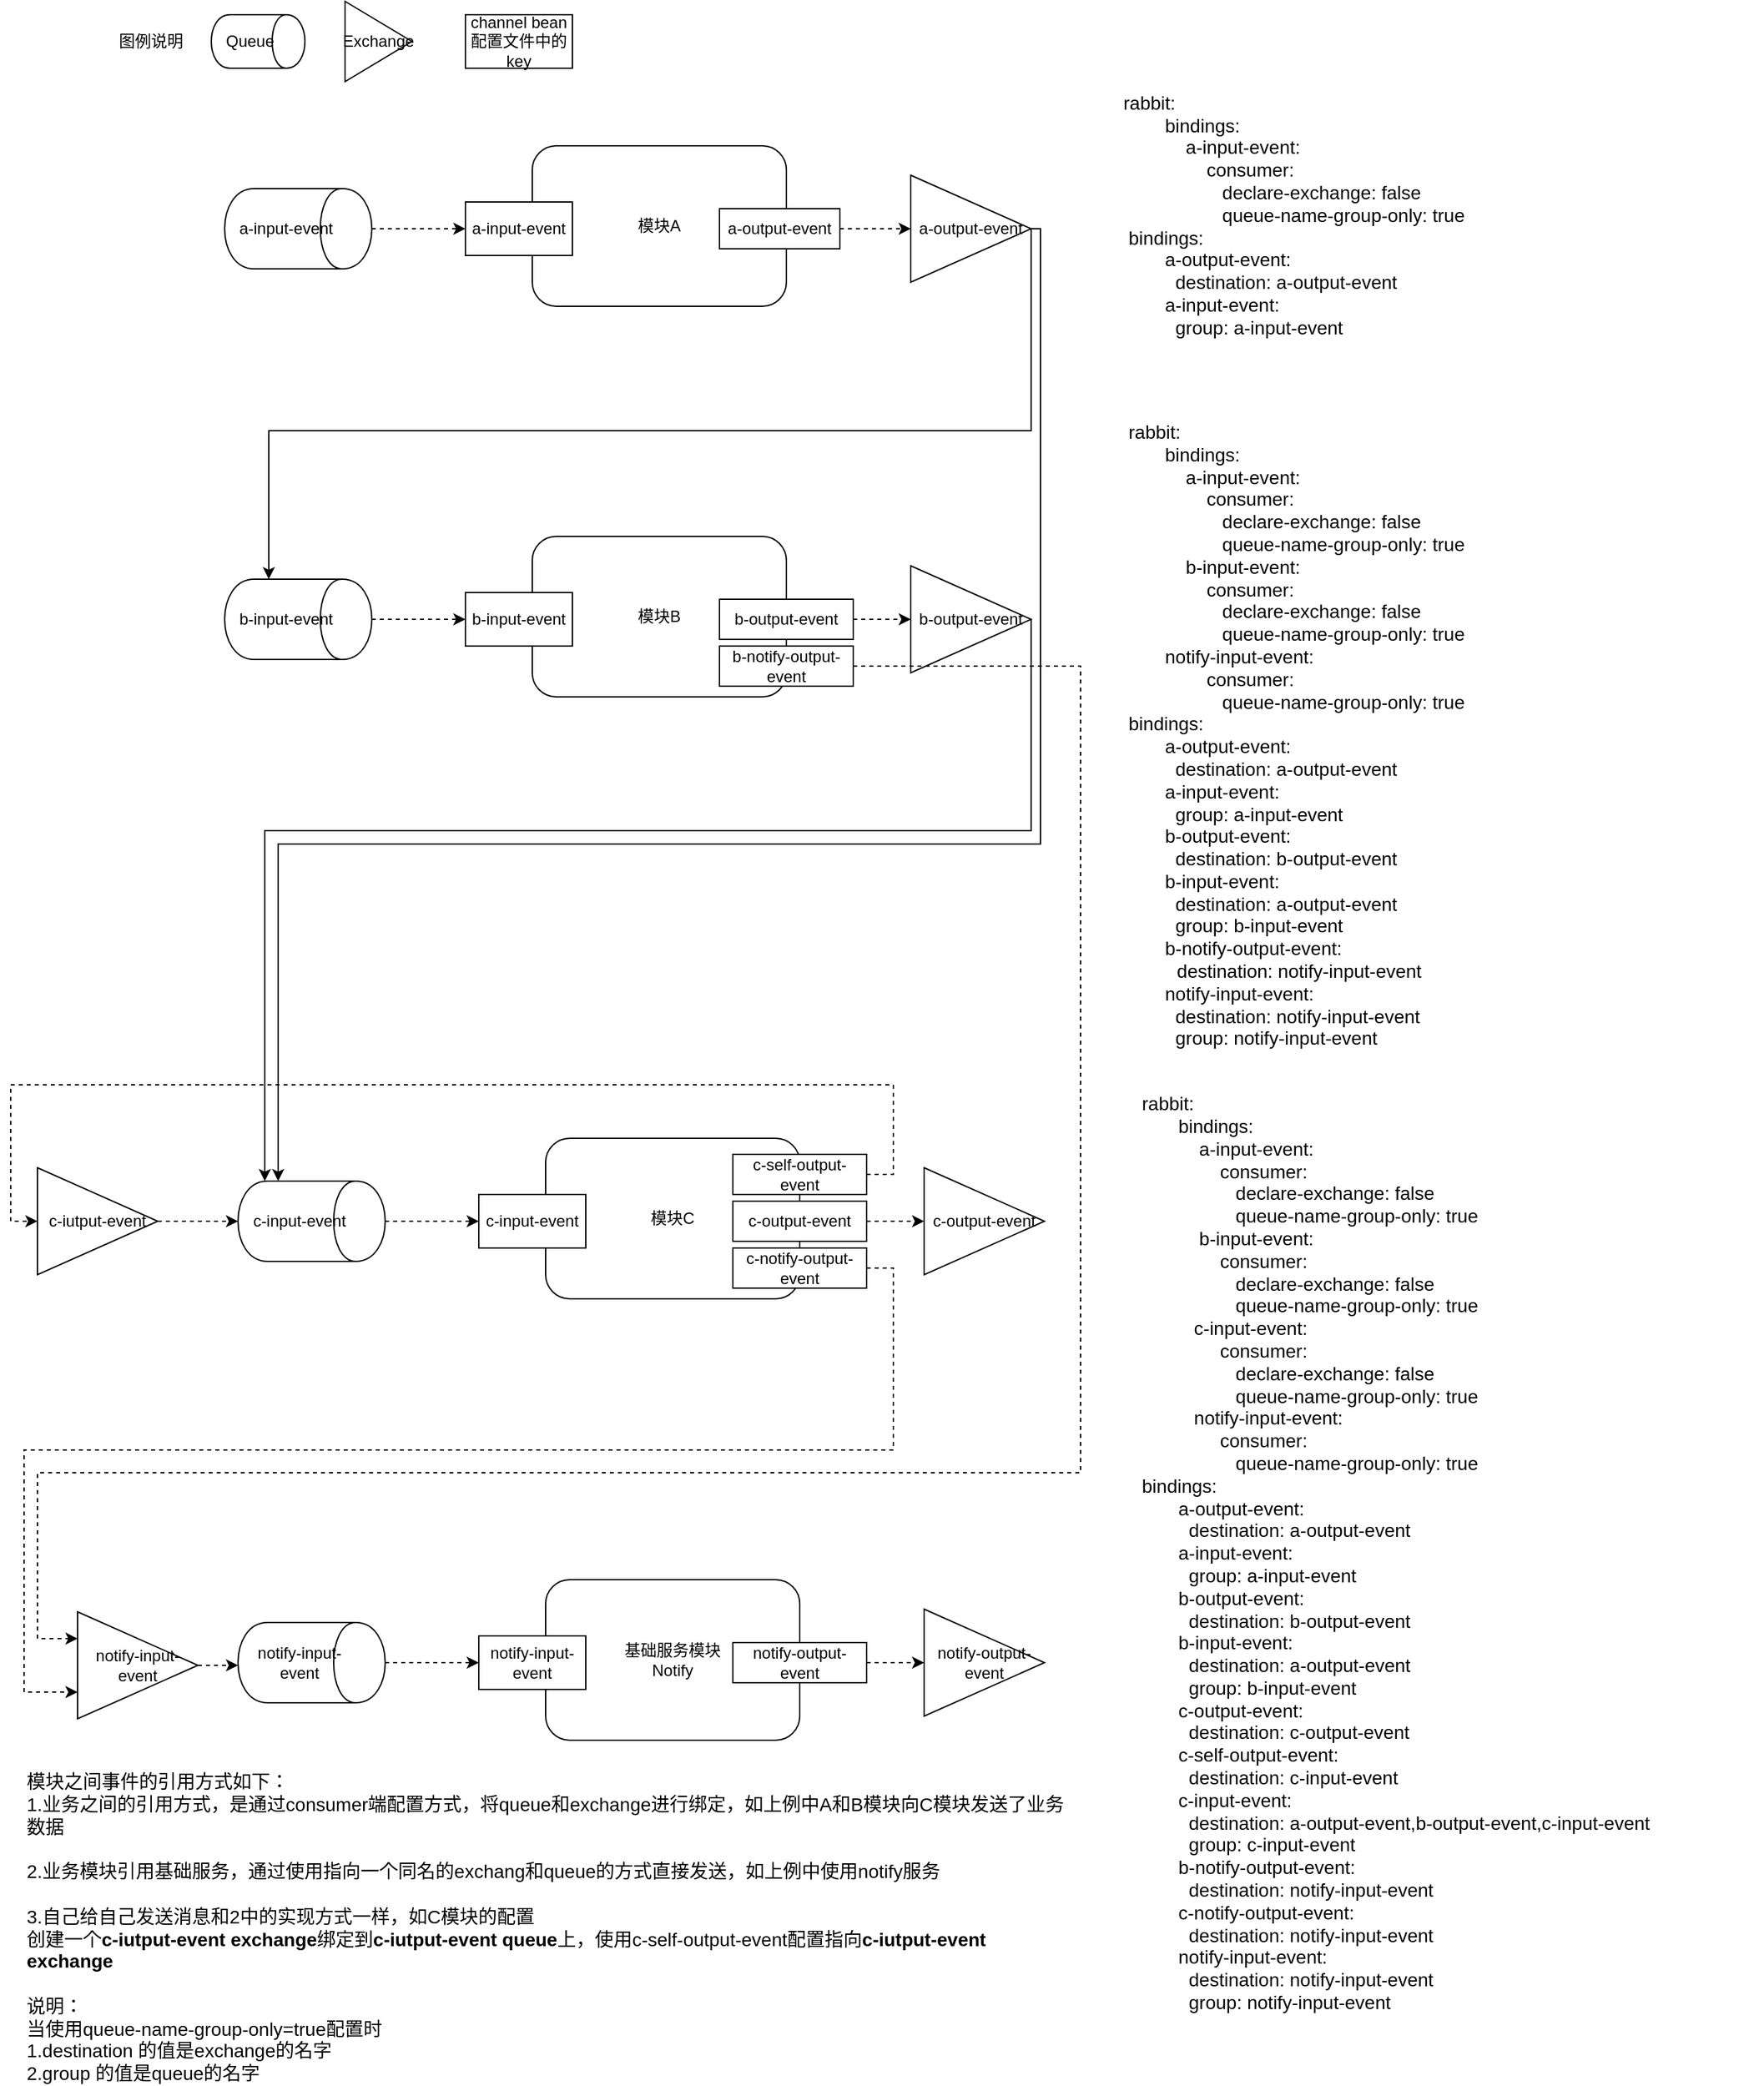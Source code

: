 <mxfile version="12.7.9" type="device"><diagram id="xew1gXW9oltt89cTdwC0" name="RabbitMq使用规范"><mxGraphModel dx="3620" dy="2632" grid="1" gridSize="10" guides="1" tooltips="1" connect="1" arrows="1" fold="1" page="1" pageScale="1" pageWidth="2882" pageHeight="2527" math="0" shadow="0"><root><mxCell id="0"/><mxCell id="1" parent="0"/><mxCell id="jXvDGB9LFfoj7KR0vowH-1" value="模块A" style="rounded=1;whiteSpace=wrap;html=1;" vertex="1" parent="1"><mxGeometry x="820" y="308" width="190" height="120" as="geometry"/></mxCell><mxCell id="jXvDGB9LFfoj7KR0vowH-2" style="edgeStyle=orthogonalEdgeStyle;rounded=0;orthogonalLoop=1;jettySize=auto;html=1;exitX=1;exitY=0.5;exitDx=0;exitDy=0;entryX=0;entryY=0.7;entryDx=0;entryDy=0;" edge="1" parent="1" source="jXvDGB9LFfoj7KR0vowH-4" target="jXvDGB9LFfoj7KR0vowH-17"><mxGeometry relative="1" as="geometry"><Array as="points"><mxPoint x="1193" y="521"/><mxPoint x="623" y="521"/></Array></mxGeometry></mxCell><mxCell id="jXvDGB9LFfoj7KR0vowH-3" style="edgeStyle=orthogonalEdgeStyle;rounded=0;orthogonalLoop=1;jettySize=auto;html=1;exitX=1;exitY=0.5;exitDx=0;exitDy=0;" edge="1" parent="1" source="jXvDGB9LFfoj7KR0vowH-4" target="jXvDGB9LFfoj7KR0vowH-24"><mxGeometry relative="1" as="geometry"><Array as="points"><mxPoint x="1200" y="370"/><mxPoint x="1200" y="830"/><mxPoint x="630" y="830"/></Array></mxGeometry></mxCell><mxCell id="jXvDGB9LFfoj7KR0vowH-4" value="a-output-event" style="triangle;whiteSpace=wrap;html=1;" vertex="1" parent="1"><mxGeometry x="1103" y="330" width="90" height="80" as="geometry"/></mxCell><mxCell id="jXvDGB9LFfoj7KR0vowH-5" style="edgeStyle=orthogonalEdgeStyle;rounded=0;orthogonalLoop=1;jettySize=auto;html=1;exitX=0.5;exitY=0;exitDx=0;exitDy=0;entryX=0;entryY=0.5;entryDx=0;entryDy=0;dashed=1;" edge="1" parent="1" source="jXvDGB9LFfoj7KR0vowH-6" target="jXvDGB9LFfoj7KR0vowH-10"><mxGeometry relative="1" as="geometry"/></mxCell><mxCell id="jXvDGB9LFfoj7KR0vowH-6" value="a-input-event" style="shape=cylinder;whiteSpace=wrap;html=1;boundedLbl=1;backgroundOutline=1;direction=south;" vertex="1" parent="1"><mxGeometry x="590" y="340" width="110" height="60" as="geometry"/></mxCell><mxCell id="jXvDGB9LFfoj7KR0vowH-7" value="Queue" style="shape=cylinder;whiteSpace=wrap;html=1;boundedLbl=1;backgroundOutline=1;direction=south;" vertex="1" parent="1"><mxGeometry x="580" y="210" width="70" height="40" as="geometry"/></mxCell><mxCell id="jXvDGB9LFfoj7KR0vowH-8" value="Exchange" style="triangle;whiteSpace=wrap;html=1;" vertex="1" parent="1"><mxGeometry x="680" y="200" width="50" height="60" as="geometry"/></mxCell><mxCell id="jXvDGB9LFfoj7KR0vowH-9" value="图例说明" style="text;html=1;strokeColor=none;fillColor=none;align=center;verticalAlign=middle;whiteSpace=wrap;rounded=0;" vertex="1" parent="1"><mxGeometry x="500" y="220" width="70" height="20" as="geometry"/></mxCell><mxCell id="jXvDGB9LFfoj7KR0vowH-10" value="&lt;span style=&quot;white-space: normal&quot;&gt;a-input-event&lt;/span&gt;" style="rounded=0;whiteSpace=wrap;html=1;" vertex="1" parent="1"><mxGeometry x="770" y="350" width="80" height="40" as="geometry"/></mxCell><mxCell id="jXvDGB9LFfoj7KR0vowH-11" style="edgeStyle=orthogonalEdgeStyle;rounded=0;orthogonalLoop=1;jettySize=auto;html=1;exitX=1;exitY=0.5;exitDx=0;exitDy=0;entryX=0;entryY=0.5;entryDx=0;entryDy=0;dashed=1;" edge="1" parent="1" source="jXvDGB9LFfoj7KR0vowH-12" target="jXvDGB9LFfoj7KR0vowH-4"><mxGeometry relative="1" as="geometry"/></mxCell><mxCell id="jXvDGB9LFfoj7KR0vowH-12" value="&lt;span style=&quot;white-space: normal&quot;&gt;a-output-event&lt;/span&gt;" style="rounded=0;whiteSpace=wrap;html=1;" vertex="1" parent="1"><mxGeometry x="960" y="355" width="90" height="30" as="geometry"/></mxCell><mxCell id="jXvDGB9LFfoj7KR0vowH-13" value="模块B" style="rounded=1;whiteSpace=wrap;html=1;" vertex="1" parent="1"><mxGeometry x="820" y="600" width="190" height="120" as="geometry"/></mxCell><mxCell id="jXvDGB9LFfoj7KR0vowH-14" style="edgeStyle=orthogonalEdgeStyle;rounded=0;orthogonalLoop=1;jettySize=auto;html=1;exitX=1;exitY=0.5;exitDx=0;exitDy=0;" edge="1" parent="1" source="jXvDGB9LFfoj7KR0vowH-15" target="jXvDGB9LFfoj7KR0vowH-24"><mxGeometry relative="1" as="geometry"><Array as="points"><mxPoint x="1193" y="820"/><mxPoint x="620" y="820"/></Array></mxGeometry></mxCell><mxCell id="jXvDGB9LFfoj7KR0vowH-15" value="b-output-event" style="triangle;whiteSpace=wrap;html=1;" vertex="1" parent="1"><mxGeometry x="1103" y="622" width="90" height="80" as="geometry"/></mxCell><mxCell id="jXvDGB9LFfoj7KR0vowH-16" style="edgeStyle=orthogonalEdgeStyle;rounded=0;orthogonalLoop=1;jettySize=auto;html=1;exitX=0.5;exitY=0;exitDx=0;exitDy=0;entryX=0;entryY=0.5;entryDx=0;entryDy=0;dashed=1;" edge="1" parent="1" source="jXvDGB9LFfoj7KR0vowH-17" target="jXvDGB9LFfoj7KR0vowH-18"><mxGeometry relative="1" as="geometry"/></mxCell><mxCell id="jXvDGB9LFfoj7KR0vowH-17" value="b-input-event" style="shape=cylinder;whiteSpace=wrap;html=1;boundedLbl=1;backgroundOutline=1;direction=south;" vertex="1" parent="1"><mxGeometry x="590" y="632" width="110" height="60" as="geometry"/></mxCell><mxCell id="jXvDGB9LFfoj7KR0vowH-18" value="&lt;span style=&quot;white-space: normal&quot;&gt;b-input-event&lt;/span&gt;" style="rounded=0;whiteSpace=wrap;html=1;" vertex="1" parent="1"><mxGeometry x="770" y="642" width="80" height="40" as="geometry"/></mxCell><mxCell id="jXvDGB9LFfoj7KR0vowH-19" style="edgeStyle=orthogonalEdgeStyle;rounded=0;orthogonalLoop=1;jettySize=auto;html=1;exitX=1;exitY=0.5;exitDx=0;exitDy=0;entryX=0;entryY=0.5;entryDx=0;entryDy=0;dashed=1;" edge="1" parent="1" source="jXvDGB9LFfoj7KR0vowH-20" target="jXvDGB9LFfoj7KR0vowH-15"><mxGeometry relative="1" as="geometry"/></mxCell><mxCell id="jXvDGB9LFfoj7KR0vowH-20" value="&lt;span style=&quot;white-space: normal&quot;&gt;b-output-event&lt;/span&gt;" style="rounded=0;whiteSpace=wrap;html=1;" vertex="1" parent="1"><mxGeometry x="960" y="647" width="100" height="30" as="geometry"/></mxCell><mxCell id="jXvDGB9LFfoj7KR0vowH-21" value="模块C" style="rounded=1;whiteSpace=wrap;html=1;" vertex="1" parent="1"><mxGeometry x="830" y="1050" width="190" height="120" as="geometry"/></mxCell><mxCell id="jXvDGB9LFfoj7KR0vowH-22" value="c-output-event" style="triangle;whiteSpace=wrap;html=1;" vertex="1" parent="1"><mxGeometry x="1113" y="1072" width="90" height="80" as="geometry"/></mxCell><mxCell id="jXvDGB9LFfoj7KR0vowH-23" style="edgeStyle=orthogonalEdgeStyle;rounded=0;orthogonalLoop=1;jettySize=auto;html=1;exitX=0.5;exitY=0;exitDx=0;exitDy=0;entryX=0;entryY=0.5;entryDx=0;entryDy=0;dashed=1;" edge="1" parent="1" source="jXvDGB9LFfoj7KR0vowH-24" target="jXvDGB9LFfoj7KR0vowH-25"><mxGeometry relative="1" as="geometry"/></mxCell><mxCell id="jXvDGB9LFfoj7KR0vowH-24" value="c-input-event" style="shape=cylinder;whiteSpace=wrap;html=1;boundedLbl=1;backgroundOutline=1;direction=south;" vertex="1" parent="1"><mxGeometry x="600" y="1082" width="110" height="60" as="geometry"/></mxCell><mxCell id="jXvDGB9LFfoj7KR0vowH-25" value="&lt;span style=&quot;white-space: normal&quot;&gt;c-input-event&lt;/span&gt;" style="rounded=0;whiteSpace=wrap;html=1;" vertex="1" parent="1"><mxGeometry x="780" y="1092" width="80" height="40" as="geometry"/></mxCell><mxCell id="jXvDGB9LFfoj7KR0vowH-26" style="edgeStyle=orthogonalEdgeStyle;rounded=0;orthogonalLoop=1;jettySize=auto;html=1;exitX=1;exitY=0.5;exitDx=0;exitDy=0;dashed=1;" edge="1" parent="1" source="jXvDGB9LFfoj7KR0vowH-27" target="jXvDGB9LFfoj7KR0vowH-22"><mxGeometry relative="1" as="geometry"/></mxCell><mxCell id="jXvDGB9LFfoj7KR0vowH-27" value="&lt;span style=&quot;white-space: normal&quot;&gt;c-output-event&lt;/span&gt;" style="rounded=0;whiteSpace=wrap;html=1;" vertex="1" parent="1"><mxGeometry x="970" y="1097" width="100" height="30" as="geometry"/></mxCell><mxCell id="jXvDGB9LFfoj7KR0vowH-28" value="&lt;div style=&quot;font-size: 14px&quot;&gt;&lt;div&gt;&lt;div&gt;&lt;font style=&quot;font-size: 14px&quot;&gt;rabbit:&lt;/font&gt;&lt;/div&gt;&lt;div&gt;&lt;font style=&quot;font-size: 14px&quot;&gt;&amp;nbsp; &amp;nbsp; &amp;nbsp; &amp;nbsp; bindings:&lt;/font&gt;&lt;/div&gt;&lt;/div&gt;&lt;div&gt;&lt;font style=&quot;font-size: 14px&quot;&gt;&amp;nbsp; &amp;nbsp; &amp;nbsp; &amp;nbsp; &amp;nbsp; &amp;nbsp; a-input-event:&lt;br&gt;&lt;/font&gt;&lt;/div&gt;&lt;div&gt;&lt;div&gt;&lt;font style=&quot;font-size: 14px&quot;&gt;&amp;nbsp; &amp;nbsp; &amp;nbsp; &amp;nbsp; &amp;nbsp; &amp;nbsp; &amp;nbsp; &amp;nbsp; consumer:&lt;/font&gt;&lt;/div&gt;&lt;div&gt;&lt;font style=&quot;font-size: 14px&quot;&gt;&amp;nbsp; &amp;nbsp; &amp;nbsp; &amp;nbsp; &amp;nbsp; &amp;nbsp; &amp;nbsp; &amp;nbsp; &amp;nbsp; &amp;nbsp;declare-exchange: false&lt;/font&gt;&lt;/div&gt;&lt;div&gt;&lt;font style=&quot;font-size: 14px&quot;&gt;&amp;nbsp; &amp;nbsp; &amp;nbsp; &amp;nbsp; &amp;nbsp; &amp;nbsp; &amp;nbsp; &amp;nbsp; &amp;nbsp; &amp;nbsp;queue-name-group-only: true&lt;/font&gt;&lt;/div&gt;&lt;/div&gt;&lt;/div&gt;&lt;div style=&quot;font-size: 14px&quot;&gt;&lt;font style=&quot;font-size: 14px&quot;&gt;&amp;nbsp;bindings:&lt;/font&gt;&lt;/div&gt;&lt;div style=&quot;font-size: 14px&quot;&gt;&lt;font style=&quot;font-size: 14px&quot;&gt;&amp;nbsp; &amp;nbsp; &amp;nbsp; &amp;nbsp; a-output-event:&lt;/font&gt;&lt;/div&gt;&lt;div style=&quot;font-size: 14px&quot;&gt;&lt;font style=&quot;font-size: 14px&quot;&gt;&amp;nbsp; &amp;nbsp; &amp;nbsp; &amp;nbsp; &amp;nbsp; destination: a-output-event&lt;/font&gt;&lt;/div&gt;&lt;div style=&quot;font-size: 14px&quot;&gt;&lt;font style=&quot;font-size: 14px&quot;&gt;&amp;nbsp; &amp;nbsp; &amp;nbsp; &amp;nbsp; a-input-event:&lt;/font&gt;&lt;/div&gt;&lt;div style=&quot;font-size: 14px&quot;&gt;&lt;font style=&quot;font-size: 14px&quot;&gt;&lt;span&gt;&amp;nbsp; &amp;nbsp; &amp;nbsp; &amp;nbsp; &amp;nbsp; group: a-input-event&lt;/span&gt;&lt;br&gt;&lt;/font&gt;&lt;/div&gt;&lt;div style=&quot;font-size: 14px&quot;&gt;&lt;br&gt;&lt;/div&gt;" style="text;html=1;strokeColor=none;fillColor=none;align=left;verticalAlign=middle;whiteSpace=wrap;rounded=0;" vertex="1" parent="1"><mxGeometry x="1260" y="291.5" width="330" height="153" as="geometry"/></mxCell><mxCell id="jXvDGB9LFfoj7KR0vowH-29" value="&lt;div style=&quot;font-size: 14px&quot;&gt;&lt;div&gt;&lt;font style=&quot;font-size: 14px&quot;&gt;&amp;nbsp;rabbit:&lt;/font&gt;&lt;/div&gt;&lt;div&gt;&lt;font style=&quot;font-size: 14px&quot;&gt;&amp;nbsp; &amp;nbsp; &amp;nbsp; &amp;nbsp; bindings:&lt;/font&gt;&lt;/div&gt;&lt;/div&gt;&lt;div style=&quot;font-size: 14px&quot;&gt;&lt;div&gt;&lt;font style=&quot;font-size: 14px&quot;&gt;&amp;nbsp; &amp;nbsp; &amp;nbsp; &amp;nbsp; &amp;nbsp; &amp;nbsp; a-input-event:&lt;br&gt;&lt;/font&gt;&lt;/div&gt;&lt;div&gt;&lt;div&gt;&lt;font style=&quot;font-size: 14px&quot;&gt;&amp;nbsp; &amp;nbsp; &amp;nbsp; &amp;nbsp; &amp;nbsp; &amp;nbsp; &amp;nbsp; &amp;nbsp; consumer:&lt;/font&gt;&lt;/div&gt;&lt;div&gt;&lt;font style=&quot;font-size: 14px&quot;&gt;&amp;nbsp; &amp;nbsp; &amp;nbsp; &amp;nbsp; &amp;nbsp; &amp;nbsp; &amp;nbsp; &amp;nbsp; &amp;nbsp; &amp;nbsp;declare-exchange: false&lt;/font&gt;&lt;/div&gt;&lt;div&gt;&lt;font style=&quot;font-size: 14px&quot;&gt;&amp;nbsp; &amp;nbsp; &amp;nbsp; &amp;nbsp; &amp;nbsp; &amp;nbsp; &amp;nbsp; &amp;nbsp; &amp;nbsp; &amp;nbsp;queue-name-group-only: true&lt;/font&gt;&lt;/div&gt;&lt;/div&gt;&lt;/div&gt;&lt;div style=&quot;font-size: 14px&quot;&gt;&lt;font style=&quot;font-size: 14px&quot;&gt;&amp;nbsp; &amp;nbsp; &amp;nbsp; &amp;nbsp; &amp;nbsp; &amp;nbsp; b-input-event:&lt;br&gt;&lt;/font&gt;&lt;/div&gt;&lt;div style=&quot;font-size: 14px&quot;&gt;&lt;div&gt;&lt;font style=&quot;font-size: 14px&quot;&gt;&amp;nbsp; &amp;nbsp; &amp;nbsp; &amp;nbsp; &amp;nbsp; &amp;nbsp; &amp;nbsp; &amp;nbsp; consumer:&lt;/font&gt;&lt;/div&gt;&lt;div&gt;&lt;font style=&quot;font-size: 14px&quot;&gt;&amp;nbsp; &amp;nbsp; &amp;nbsp; &amp;nbsp; &amp;nbsp; &amp;nbsp; &amp;nbsp; &amp;nbsp; &amp;nbsp; &amp;nbsp;declare-exchange: false&lt;/font&gt;&lt;/div&gt;&lt;div&gt;&lt;font style=&quot;font-size: 14px&quot;&gt;&amp;nbsp; &amp;nbsp; &amp;nbsp; &amp;nbsp; &amp;nbsp; &amp;nbsp; &amp;nbsp; &amp;nbsp; &amp;nbsp; &amp;nbsp;queue-name-group-only: true&lt;/font&gt;&lt;/div&gt;&lt;/div&gt;&lt;div style=&quot;font-size: 14px&quot;&gt;&lt;div&gt;&lt;font style=&quot;font-size: 14px&quot;&gt;&amp;nbsp; &amp;nbsp; &amp;nbsp; &amp;nbsp; notify-input-event:&lt;/font&gt;&lt;/div&gt;&lt;div&gt;&lt;font style=&quot;font-size: 14px&quot;&gt;&lt;span&gt;&amp;nbsp; &amp;nbsp; &amp;nbsp; &amp;nbsp; &amp;nbsp; &amp;nbsp; &amp;nbsp; &amp;nbsp; consumer:&lt;/span&gt;&lt;br&gt;&lt;/font&gt;&lt;/div&gt;&lt;div&gt;&lt;div&gt;&lt;span&gt;&amp;nbsp; &amp;nbsp; &amp;nbsp; &amp;nbsp; &amp;nbsp; &amp;nbsp; &amp;nbsp; &amp;nbsp; &amp;nbsp; &amp;nbsp;queue-name-group-only: true&lt;/span&gt;&lt;br&gt;&lt;/div&gt;&lt;/div&gt;&lt;/div&gt;&lt;div style=&quot;font-size: 14px&quot;&gt;&lt;font style=&quot;font-size: 14px&quot;&gt;&amp;nbsp;bindings:&lt;/font&gt;&lt;/div&gt;&lt;div style=&quot;font-size: 14px&quot;&gt;&lt;font style=&quot;font-size: 14px&quot;&gt;&amp;nbsp; &amp;nbsp; &amp;nbsp; &amp;nbsp; a-output-event:&lt;/font&gt;&lt;/div&gt;&lt;div style=&quot;font-size: 14px&quot;&gt;&lt;font style=&quot;font-size: 14px&quot;&gt;&amp;nbsp; &amp;nbsp; &amp;nbsp; &amp;nbsp; &amp;nbsp; destination: a-output-event&lt;/font&gt;&lt;/div&gt;&lt;div style=&quot;font-size: 14px&quot;&gt;&lt;font style=&quot;font-size: 14px&quot;&gt;&amp;nbsp; &amp;nbsp; &amp;nbsp; &amp;nbsp; a-input-event:&lt;/font&gt;&lt;/div&gt;&lt;div style=&quot;font-size: 14px&quot;&gt;&lt;font style=&quot;font-size: 14px&quot;&gt;&amp;nbsp; &amp;nbsp; &amp;nbsp; &amp;nbsp; &amp;nbsp; group: a-input-event&lt;/font&gt;&lt;/div&gt;&lt;div style=&quot;font-size: 14px&quot;&gt;&lt;font style=&quot;font-size: 14px&quot;&gt;&lt;span&gt;&amp;nbsp; &amp;nbsp; &amp;nbsp; &amp;nbsp; b-output-event:&lt;/span&gt;&lt;br&gt;&lt;/font&gt;&lt;/div&gt;&lt;div style=&quot;font-size: 14px&quot;&gt;&lt;div&gt;&lt;font style=&quot;font-size: 14px&quot;&gt;&amp;nbsp; &amp;nbsp; &amp;nbsp; &amp;nbsp; &amp;nbsp; destination: b-output-event&lt;/font&gt;&lt;/div&gt;&lt;div&gt;&lt;font style=&quot;font-size: 14px&quot;&gt;&amp;nbsp; &amp;nbsp; &amp;nbsp; &amp;nbsp; b-input-event:&amp;nbsp;&lt;/font&gt;&lt;/div&gt;&lt;div&gt;&lt;font style=&quot;font-size: 14px&quot;&gt;&amp;nbsp; &amp;nbsp; &amp;nbsp; &amp;nbsp; &amp;nbsp; destination:&amp;nbsp;&lt;span&gt;a-output-event&lt;/span&gt;&lt;/font&gt;&lt;/div&gt;&lt;div&gt;&lt;font style=&quot;font-size: 14px&quot;&gt;&amp;nbsp; &amp;nbsp; &amp;nbsp; &amp;nbsp; &amp;nbsp; group:&amp;nbsp;&lt;span&gt;b-input-event&lt;/span&gt;&lt;/font&gt;&lt;/div&gt;&lt;div&gt;&lt;font style=&quot;font-size: 14px&quot;&gt;&lt;span style=&quot;text-align: center&quot;&gt;&amp;nbsp; &amp;nbsp; &amp;nbsp; &amp;nbsp; b-notify-output-event:&lt;/span&gt;&lt;span&gt;&lt;br&gt;&lt;/span&gt;&lt;/font&gt;&lt;/div&gt;&lt;div&gt;&lt;span style=&quot;text-align: center&quot;&gt;&lt;div&gt;&lt;font style=&quot;font-size: 14px&quot;&gt;&amp;nbsp; destination: notify-input-event&lt;/font&gt;&lt;/div&gt;&lt;/span&gt;&lt;/div&gt;&lt;div&gt;&lt;span&gt;&lt;font style=&quot;font-size: 14px&quot;&gt;&lt;div&gt;&amp;nbsp; &amp;nbsp; &amp;nbsp; &amp;nbsp; notify-input-event:&lt;/div&gt;&lt;div&gt;&lt;div&gt;&lt;span style=&quot;text-align: center&quot;&gt;&amp;nbsp; &amp;nbsp; &amp;nbsp; &amp;nbsp; &amp;nbsp; destination: notify-input-event&lt;/span&gt;&lt;/div&gt;&lt;div&gt;&lt;/div&gt;&lt;/div&gt;&lt;div&gt;&amp;nbsp; &amp;nbsp; &amp;nbsp; &amp;nbsp; &amp;nbsp; group: notify-input-event&lt;/div&gt;&lt;/font&gt;&lt;/span&gt;&lt;/div&gt;&lt;div&gt;&lt;br&gt;&lt;/div&gt;&lt;/div&gt;" style="text;html=1;strokeColor=none;fillColor=none;align=left;verticalAlign=middle;whiteSpace=wrap;rounded=0;" vertex="1" parent="1"><mxGeometry x="1260" y="622" width="350" height="270" as="geometry"/></mxCell><mxCell id="jXvDGB9LFfoj7KR0vowH-30" value="&lt;div style=&quot;font-size: 14px&quot;&gt;&lt;div&gt;&lt;font style=&quot;font-size: 14px&quot;&gt;&amp;nbsp;rabbit:&lt;/font&gt;&lt;/div&gt;&lt;div&gt;&lt;font style=&quot;font-size: 14px&quot;&gt;&amp;nbsp; &amp;nbsp; &amp;nbsp; &amp;nbsp; bindings:&lt;/font&gt;&lt;/div&gt;&lt;/div&gt;&lt;div style=&quot;font-size: 14px&quot;&gt;&lt;div&gt;&lt;font style=&quot;font-size: 14px&quot;&gt;&amp;nbsp; &amp;nbsp; &amp;nbsp; &amp;nbsp; &amp;nbsp; &amp;nbsp; a-input-event:&lt;br&gt;&lt;/font&gt;&lt;/div&gt;&lt;div&gt;&lt;div&gt;&lt;font style=&quot;font-size: 14px&quot;&gt;&amp;nbsp; &amp;nbsp; &amp;nbsp; &amp;nbsp; &amp;nbsp; &amp;nbsp; &amp;nbsp; &amp;nbsp; consumer:&lt;/font&gt;&lt;/div&gt;&lt;div&gt;&lt;font style=&quot;font-size: 14px&quot;&gt;&amp;nbsp; &amp;nbsp; &amp;nbsp; &amp;nbsp; &amp;nbsp; &amp;nbsp; &amp;nbsp; &amp;nbsp; &amp;nbsp; &amp;nbsp;declare-exchange: false&lt;/font&gt;&lt;/div&gt;&lt;div&gt;&lt;font style=&quot;font-size: 14px&quot;&gt;&amp;nbsp; &amp;nbsp; &amp;nbsp; &amp;nbsp; &amp;nbsp; &amp;nbsp; &amp;nbsp; &amp;nbsp; &amp;nbsp; &amp;nbsp;queue-name-group-only: true&lt;/font&gt;&lt;/div&gt;&lt;/div&gt;&lt;/div&gt;&lt;div style=&quot;font-size: 14px&quot;&gt;&lt;font style=&quot;font-size: 14px&quot;&gt;&amp;nbsp; &amp;nbsp; &amp;nbsp; &amp;nbsp; &amp;nbsp; &amp;nbsp; b-input-event:&lt;br&gt;&lt;/font&gt;&lt;/div&gt;&lt;div style=&quot;font-size: 14px&quot;&gt;&lt;div&gt;&lt;font style=&quot;font-size: 14px&quot;&gt;&amp;nbsp; &amp;nbsp; &amp;nbsp; &amp;nbsp; &amp;nbsp; &amp;nbsp; &amp;nbsp; &amp;nbsp; consumer:&lt;/font&gt;&lt;/div&gt;&lt;div&gt;&lt;font style=&quot;font-size: 14px&quot;&gt;&amp;nbsp; &amp;nbsp; &amp;nbsp; &amp;nbsp; &amp;nbsp; &amp;nbsp; &amp;nbsp; &amp;nbsp; &amp;nbsp; &amp;nbsp;declare-exchange: false&lt;/font&gt;&lt;/div&gt;&lt;div&gt;&lt;font style=&quot;font-size: 14px&quot;&gt;&amp;nbsp; &amp;nbsp; &amp;nbsp; &amp;nbsp; &amp;nbsp; &amp;nbsp; &amp;nbsp; &amp;nbsp; &amp;nbsp; &amp;nbsp;queue-name-group-only: true&lt;/font&gt;&lt;/div&gt;&lt;/div&gt;&lt;div style=&quot;font-size: 14px&quot;&gt;&lt;div&gt;&lt;font style=&quot;font-size: 14px&quot;&gt;&amp;nbsp; &amp;nbsp; &amp;nbsp; &amp;nbsp; &amp;nbsp; &amp;nbsp;c-input-event:&lt;br&gt;&lt;/font&gt;&lt;/div&gt;&lt;div&gt;&lt;div&gt;&lt;font style=&quot;font-size: 14px&quot;&gt;&amp;nbsp; &amp;nbsp; &amp;nbsp; &amp;nbsp; &amp;nbsp; &amp;nbsp; &amp;nbsp; &amp;nbsp; consumer:&lt;/font&gt;&lt;/div&gt;&lt;div&gt;&lt;font style=&quot;font-size: 14px&quot;&gt;&amp;nbsp; &amp;nbsp; &amp;nbsp; &amp;nbsp; &amp;nbsp; &amp;nbsp; &amp;nbsp; &amp;nbsp; &amp;nbsp; &amp;nbsp;declare-exchange: false&lt;/font&gt;&lt;/div&gt;&lt;div&gt;&lt;font style=&quot;font-size: 14px&quot;&gt;&amp;nbsp; &amp;nbsp; &amp;nbsp; &amp;nbsp; &amp;nbsp; &amp;nbsp; &amp;nbsp; &amp;nbsp; &amp;nbsp; &amp;nbsp;queue-name-group-only: true&lt;/font&gt;&lt;/div&gt;&lt;/div&gt;&lt;/div&gt;&lt;div style=&quot;font-size: 14px&quot;&gt;&lt;div&gt;&lt;font style=&quot;font-size: 14px&quot;&gt;&amp;nbsp; &amp;nbsp; &amp;nbsp; &amp;nbsp; &amp;nbsp; &amp;nbsp;notify-input-event:&lt;/font&gt;&lt;/div&gt;&lt;div&gt;&lt;font style=&quot;font-size: 14px&quot;&gt;&amp;nbsp; &amp;nbsp; &amp;nbsp; &amp;nbsp; &amp;nbsp; &amp;nbsp; &amp;nbsp; &amp;nbsp; consumer:&lt;br&gt;&lt;/font&gt;&lt;/div&gt;&lt;div&gt;&lt;div&gt;&lt;span&gt;&amp;nbsp; &amp;nbsp; &amp;nbsp; &amp;nbsp; &amp;nbsp; &amp;nbsp; &amp;nbsp; &amp;nbsp; &amp;nbsp; &amp;nbsp;queue-name-group-only: true&lt;/span&gt;&lt;br&gt;&lt;/div&gt;&lt;/div&gt;&lt;/div&gt;&lt;div style=&quot;font-size: 14px&quot;&gt;&lt;font style=&quot;font-size: 14px&quot;&gt;&amp;nbsp;bindings:&lt;/font&gt;&lt;/div&gt;&lt;div style=&quot;font-size: 14px&quot;&gt;&lt;font style=&quot;font-size: 14px&quot;&gt;&amp;nbsp; &amp;nbsp; &amp;nbsp; &amp;nbsp; a-output-event:&lt;/font&gt;&lt;/div&gt;&lt;div style=&quot;font-size: 14px&quot;&gt;&lt;font style=&quot;font-size: 14px&quot;&gt;&amp;nbsp; &amp;nbsp; &amp;nbsp; &amp;nbsp; &amp;nbsp; destination: a-output-event&lt;/font&gt;&lt;/div&gt;&lt;div style=&quot;font-size: 14px&quot;&gt;&lt;font style=&quot;font-size: 14px&quot;&gt;&amp;nbsp; &amp;nbsp; &amp;nbsp; &amp;nbsp; a-input-event:&lt;/font&gt;&lt;/div&gt;&lt;div style=&quot;font-size: 14px&quot;&gt;&lt;font style=&quot;font-size: 14px&quot;&gt;&amp;nbsp; &amp;nbsp; &amp;nbsp; &amp;nbsp; &amp;nbsp; group: a-input-event&lt;/font&gt;&lt;/div&gt;&lt;div style=&quot;font-size: 14px&quot;&gt;&lt;font style=&quot;font-size: 14px&quot;&gt;&lt;span&gt;&amp;nbsp; &amp;nbsp; &amp;nbsp; &amp;nbsp; b-output-event:&lt;/span&gt;&lt;br&gt;&lt;/font&gt;&lt;/div&gt;&lt;div style=&quot;font-size: 14px&quot;&gt;&lt;div&gt;&lt;font style=&quot;font-size: 14px&quot;&gt;&amp;nbsp; &amp;nbsp; &amp;nbsp; &amp;nbsp; &amp;nbsp; destination: b-output-event&lt;/font&gt;&lt;/div&gt;&lt;div&gt;&lt;font style=&quot;font-size: 14px&quot;&gt;&amp;nbsp; &amp;nbsp; &amp;nbsp; &amp;nbsp; b-input-event:&amp;nbsp;&lt;/font&gt;&lt;/div&gt;&lt;div&gt;&lt;font style=&quot;font-size: 14px&quot;&gt;&amp;nbsp; &amp;nbsp; &amp;nbsp; &amp;nbsp; &amp;nbsp; destination:&amp;nbsp;&lt;span&gt;a-output-event&lt;/span&gt;&lt;/font&gt;&lt;/div&gt;&lt;div&gt;&lt;font style=&quot;font-size: 14px&quot;&gt;&amp;nbsp; &amp;nbsp; &amp;nbsp; &amp;nbsp; &amp;nbsp; group:&amp;nbsp;&lt;span&gt;b-input-event&lt;/span&gt;&lt;/font&gt;&lt;/div&gt;&lt;div&gt;&lt;div&gt;&lt;font style=&quot;font-size: 14px&quot;&gt;&amp;nbsp; &amp;nbsp; &amp;nbsp; &amp;nbsp; c-output-event:&lt;br&gt;&lt;/font&gt;&lt;/div&gt;&lt;div&gt;&lt;div&gt;&lt;font style=&quot;font-size: 14px&quot;&gt;&amp;nbsp; &amp;nbsp; &amp;nbsp; &amp;nbsp; &amp;nbsp; destination: c-output-event&lt;/font&gt;&lt;/div&gt;&lt;div&gt;&lt;font style=&quot;font-size: 14px&quot;&gt;&lt;div&gt;&amp;nbsp; &amp;nbsp; &amp;nbsp; &amp;nbsp; c-self-output-event:&amp;nbsp;&lt;/div&gt;&lt;div&gt;&amp;nbsp; &amp;nbsp; &amp;nbsp; &amp;nbsp; &amp;nbsp;&amp;nbsp;&lt;span&gt;destination: c-input-event&lt;/span&gt;&lt;/div&gt;&lt;/font&gt;&lt;/div&gt;&lt;div&gt;&lt;font style=&quot;font-size: 14px&quot;&gt;&amp;nbsp; &amp;nbsp; &amp;nbsp; &amp;nbsp; c-input-event:&amp;nbsp;&lt;/font&gt;&lt;/div&gt;&lt;div&gt;&lt;font style=&quot;font-size: 14px&quot;&gt;&amp;nbsp; &amp;nbsp; &amp;nbsp; &amp;nbsp; &amp;nbsp; destination:&amp;nbsp;a-output-event,b-output-event,&lt;/font&gt;&lt;span&gt;c-input-event&lt;/span&gt;&lt;/div&gt;&lt;div&gt;&lt;font style=&quot;font-size: 14px&quot;&gt;&amp;nbsp; &amp;nbsp; &amp;nbsp; &amp;nbsp; &amp;nbsp; group: c-input-event&lt;/font&gt;&lt;/div&gt;&lt;/div&gt;&lt;/div&gt;&lt;/div&gt;&lt;div style=&quot;font-size: 14px&quot;&gt;&lt;div&gt;&lt;font style=&quot;font-size: 14px&quot;&gt;&lt;span style=&quot;text-align: center&quot;&gt;&amp;nbsp; &amp;nbsp; &amp;nbsp; &amp;nbsp; b-notify-output-event:&lt;/span&gt;&lt;br&gt;&lt;/font&gt;&lt;/div&gt;&lt;div&gt;&lt;span style=&quot;text-align: center&quot;&gt;&lt;font style=&quot;font-size: 14px&quot;&gt;&amp;nbsp; &amp;nbsp; &amp;nbsp; &amp;nbsp; &amp;nbsp; destination: notify-input-event&lt;/font&gt;&lt;/span&gt;&lt;/div&gt;&lt;div&gt;&lt;div&gt;&lt;span style=&quot;text-align: center&quot;&gt;&amp;nbsp; &amp;nbsp; &amp;nbsp; &amp;nbsp; c-notify-output-event:&lt;/span&gt;&lt;br&gt;&lt;/div&gt;&lt;div&gt;&lt;span style=&quot;text-align: center&quot;&gt;&amp;nbsp; &amp;nbsp; &amp;nbsp; &amp;nbsp; &amp;nbsp; destination: notify-input-event&lt;/span&gt;&lt;/div&gt;&lt;/div&gt;&lt;div&gt;&lt;div&gt;&lt;font style=&quot;font-size: 14px&quot;&gt;&amp;nbsp; &amp;nbsp; &amp;nbsp; &amp;nbsp; notify-input-event:&lt;/font&gt;&lt;/div&gt;&lt;div&gt;&lt;font style=&quot;font-size: 14px&quot;&gt;&lt;div&gt;&lt;span style=&quot;text-align: center&quot;&gt;&amp;nbsp; &amp;nbsp; &amp;nbsp; &amp;nbsp; &amp;nbsp; destination: notify-input-event&lt;/span&gt;&lt;/div&gt;&lt;div&gt;&lt;/div&gt;&lt;/font&gt;&lt;/div&gt;&lt;div&gt;&lt;font style=&quot;font-size: 14px&quot;&gt;&amp;nbsp; &amp;nbsp; &amp;nbsp; &amp;nbsp; &amp;nbsp; group: notify-input-event&lt;/font&gt;&lt;/div&gt;&lt;/div&gt;&lt;/div&gt;" style="text;html=1;strokeColor=none;fillColor=none;align=left;verticalAlign=middle;whiteSpace=wrap;rounded=0;" vertex="1" parent="1"><mxGeometry x="1270" y="1170" width="470" height="380" as="geometry"/></mxCell><mxCell id="jXvDGB9LFfoj7KR0vowH-31" value="&lt;font style=&quot;font-size: 14px&quot;&gt;模块之间事件的引用方式如下：&lt;br&gt;1.业务之间的引用方式，是通过consumer端配置方式，将queue和exchange进行绑定，如上例中A和B模块向C模块发送了业务数据&lt;br&gt;&lt;br&gt;2.业务模块引用基础服务，通过使用指向一个同名的exchang和queue的方式直接发送，如上例中使用notify服务&lt;br&gt;&lt;br&gt;3.自己给自己发送消息和2中的实现方式一样，如C模块的配置&lt;br&gt;创建一个&lt;span style=&quot;text-align: center&quot;&gt;&lt;b&gt;c-iutput-event exchange&lt;/b&gt;绑定到&lt;/span&gt;&lt;span style=&quot;text-align: center&quot;&gt;&lt;b&gt;c-iutput-event queue&lt;/b&gt;上，使用&lt;/span&gt;&lt;span style=&quot;text-align: center&quot;&gt;c-self-output-event配置指向&lt;/span&gt;&lt;span style=&quot;text-align: center&quot;&gt;&lt;b&gt;c-iutput-event exchange&lt;/b&gt;&lt;/span&gt;&lt;br&gt;&lt;br&gt;说明：&lt;br&gt;当使用queue-name-group-only=true配置时&lt;br&gt;&lt;div style=&quot;text-align: left&quot;&gt;&lt;span style=&quot;text-align: center&quot;&gt;1.destination 的值是exchange的名字&lt;/span&gt;&lt;/div&gt;&lt;div style=&quot;text-align: left&quot;&gt;&lt;span style=&quot;text-align: center&quot;&gt;2.group 的值是queue的名字&lt;/span&gt;&lt;/div&gt;&lt;/font&gt;" style="text;html=1;strokeColor=none;fillColor=none;align=left;verticalAlign=middle;whiteSpace=wrap;rounded=0;" vertex="1" parent="1"><mxGeometry x="440" y="1560" width="780" height="160" as="geometry"/></mxCell><mxCell id="jXvDGB9LFfoj7KR0vowH-32" value="基础服务模块&lt;br&gt;Notify" style="rounded=1;whiteSpace=wrap;html=1;" vertex="1" parent="1"><mxGeometry x="830" y="1380" width="190" height="120" as="geometry"/></mxCell><mxCell id="jXvDGB9LFfoj7KR0vowH-33" value="notify-output-event" style="triangle;whiteSpace=wrap;html=1;" vertex="1" parent="1"><mxGeometry x="1113" y="1402" width="90" height="80" as="geometry"/></mxCell><mxCell id="jXvDGB9LFfoj7KR0vowH-34" style="edgeStyle=orthogonalEdgeStyle;rounded=0;orthogonalLoop=1;jettySize=auto;html=1;exitX=0.5;exitY=0;exitDx=0;exitDy=0;entryX=0;entryY=0.5;entryDx=0;entryDy=0;dashed=1;" edge="1" parent="1" source="jXvDGB9LFfoj7KR0vowH-35" target="jXvDGB9LFfoj7KR0vowH-36"><mxGeometry relative="1" as="geometry"/></mxCell><mxCell id="jXvDGB9LFfoj7KR0vowH-35" value="notify-input-event" style="shape=cylinder;whiteSpace=wrap;html=1;boundedLbl=1;backgroundOutline=1;direction=south;" vertex="1" parent="1"><mxGeometry x="600" y="1412" width="110" height="60" as="geometry"/></mxCell><mxCell id="jXvDGB9LFfoj7KR0vowH-36" value="notify-input-event" style="rounded=0;whiteSpace=wrap;html=1;" vertex="1" parent="1"><mxGeometry x="780" y="1422" width="80" height="40" as="geometry"/></mxCell><mxCell id="jXvDGB9LFfoj7KR0vowH-37" style="edgeStyle=orthogonalEdgeStyle;rounded=0;orthogonalLoop=1;jettySize=auto;html=1;exitX=1;exitY=0.5;exitDx=0;exitDy=0;dashed=1;" edge="1" parent="1" source="jXvDGB9LFfoj7KR0vowH-38" target="jXvDGB9LFfoj7KR0vowH-33"><mxGeometry relative="1" as="geometry"/></mxCell><mxCell id="jXvDGB9LFfoj7KR0vowH-38" value="&lt;span style=&quot;white-space: normal&quot;&gt;notify-output-event&lt;/span&gt;" style="rounded=0;whiteSpace=wrap;html=1;" vertex="1" parent="1"><mxGeometry x="970" y="1427" width="100" height="30" as="geometry"/></mxCell><mxCell id="jXvDGB9LFfoj7KR0vowH-39" style="edgeStyle=orthogonalEdgeStyle;rounded=0;orthogonalLoop=1;jettySize=auto;html=1;exitX=1;exitY=0.5;exitDx=0;exitDy=0;dashed=1;entryX=0;entryY=0.25;entryDx=0;entryDy=0;" edge="1" parent="1" source="jXvDGB9LFfoj7KR0vowH-40" target="jXvDGB9LFfoj7KR0vowH-44"><mxGeometry relative="1" as="geometry"><mxPoint x="650" y="1410" as="targetPoint"/><Array as="points"><mxPoint x="1230" y="697"/><mxPoint x="1230" y="1300"/><mxPoint x="450" y="1300"/><mxPoint x="450" y="1424"/></Array></mxGeometry></mxCell><mxCell id="jXvDGB9LFfoj7KR0vowH-40" value="&lt;span style=&quot;white-space: normal&quot;&gt;b-notify-output-event&lt;/span&gt;" style="rounded=0;whiteSpace=wrap;html=1;" vertex="1" parent="1"><mxGeometry x="960" y="682" width="100" height="30" as="geometry"/></mxCell><mxCell id="jXvDGB9LFfoj7KR0vowH-41" style="edgeStyle=orthogonalEdgeStyle;rounded=0;orthogonalLoop=1;jettySize=auto;html=1;exitX=1;exitY=0.5;exitDx=0;exitDy=0;entryX=0;entryY=0.75;entryDx=0;entryDy=0;dashed=1;" edge="1" parent="1" source="jXvDGB9LFfoj7KR0vowH-42" target="jXvDGB9LFfoj7KR0vowH-44"><mxGeometry relative="1" as="geometry"><Array as="points"><mxPoint x="1090" y="1147"/><mxPoint x="1090" y="1283"/><mxPoint x="440" y="1283"/><mxPoint x="440" y="1464"/></Array></mxGeometry></mxCell><mxCell id="jXvDGB9LFfoj7KR0vowH-42" value="&lt;span style=&quot;white-space: normal&quot;&gt;c-notify-output-event&lt;/span&gt;" style="rounded=0;whiteSpace=wrap;html=1;" vertex="1" parent="1"><mxGeometry x="970" y="1132" width="100" height="30" as="geometry"/></mxCell><mxCell id="jXvDGB9LFfoj7KR0vowH-43" style="edgeStyle=orthogonalEdgeStyle;rounded=0;orthogonalLoop=1;jettySize=auto;html=1;exitX=1;exitY=0.5;exitDx=0;exitDy=0;dashed=1;" edge="1" parent="1" source="jXvDGB9LFfoj7KR0vowH-44"><mxGeometry relative="1" as="geometry"><mxPoint x="600" y="1444" as="targetPoint"/></mxGeometry></mxCell><mxCell id="jXvDGB9LFfoj7KR0vowH-44" value="notify-input-event" style="triangle;whiteSpace=wrap;html=1;" vertex="1" parent="1"><mxGeometry x="480" y="1404" width="90" height="80" as="geometry"/></mxCell><mxCell id="jXvDGB9LFfoj7KR0vowH-45" style="edgeStyle=orthogonalEdgeStyle;rounded=0;orthogonalLoop=1;jettySize=auto;html=1;exitX=1;exitY=0.5;exitDx=0;exitDy=0;entryX=0;entryY=0.5;entryDx=0;entryDy=0;dashed=1;" edge="1" parent="1" source="jXvDGB9LFfoj7KR0vowH-46" target="jXvDGB9LFfoj7KR0vowH-48"><mxGeometry relative="1" as="geometry"><Array as="points"><mxPoint x="1090" y="1077"/><mxPoint x="1090" y="1010"/><mxPoint x="430" y="1010"/><mxPoint x="430" y="1112"/></Array></mxGeometry></mxCell><mxCell id="jXvDGB9LFfoj7KR0vowH-46" value="&lt;span style=&quot;white-space: normal&quot;&gt;c-self-output-event&lt;/span&gt;" style="rounded=0;whiteSpace=wrap;html=1;" vertex="1" parent="1"><mxGeometry x="970" y="1062" width="100" height="30" as="geometry"/></mxCell><mxCell id="jXvDGB9LFfoj7KR0vowH-47" style="edgeStyle=orthogonalEdgeStyle;rounded=0;orthogonalLoop=1;jettySize=auto;html=1;exitX=1;exitY=0.5;exitDx=0;exitDy=0;entryX=0.5;entryY=1;entryDx=0;entryDy=0;dashed=1;" edge="1" parent="1" source="jXvDGB9LFfoj7KR0vowH-48" target="jXvDGB9LFfoj7KR0vowH-24"><mxGeometry relative="1" as="geometry"/></mxCell><mxCell id="jXvDGB9LFfoj7KR0vowH-48" value="c-iutput-event" style="triangle;whiteSpace=wrap;html=1;" vertex="1" parent="1"><mxGeometry x="450" y="1072" width="90" height="80" as="geometry"/></mxCell><mxCell id="jXvDGB9LFfoj7KR0vowH-49" value="&lt;span style=&quot;white-space: normal&quot;&gt;channel bean&lt;br&gt;配置文件中的key&lt;br&gt;&lt;/span&gt;" style="rounded=0;whiteSpace=wrap;html=1;" vertex="1" parent="1"><mxGeometry x="770" y="210" width="80" height="40" as="geometry"/></mxCell></root></mxGraphModel></diagram></mxfile>